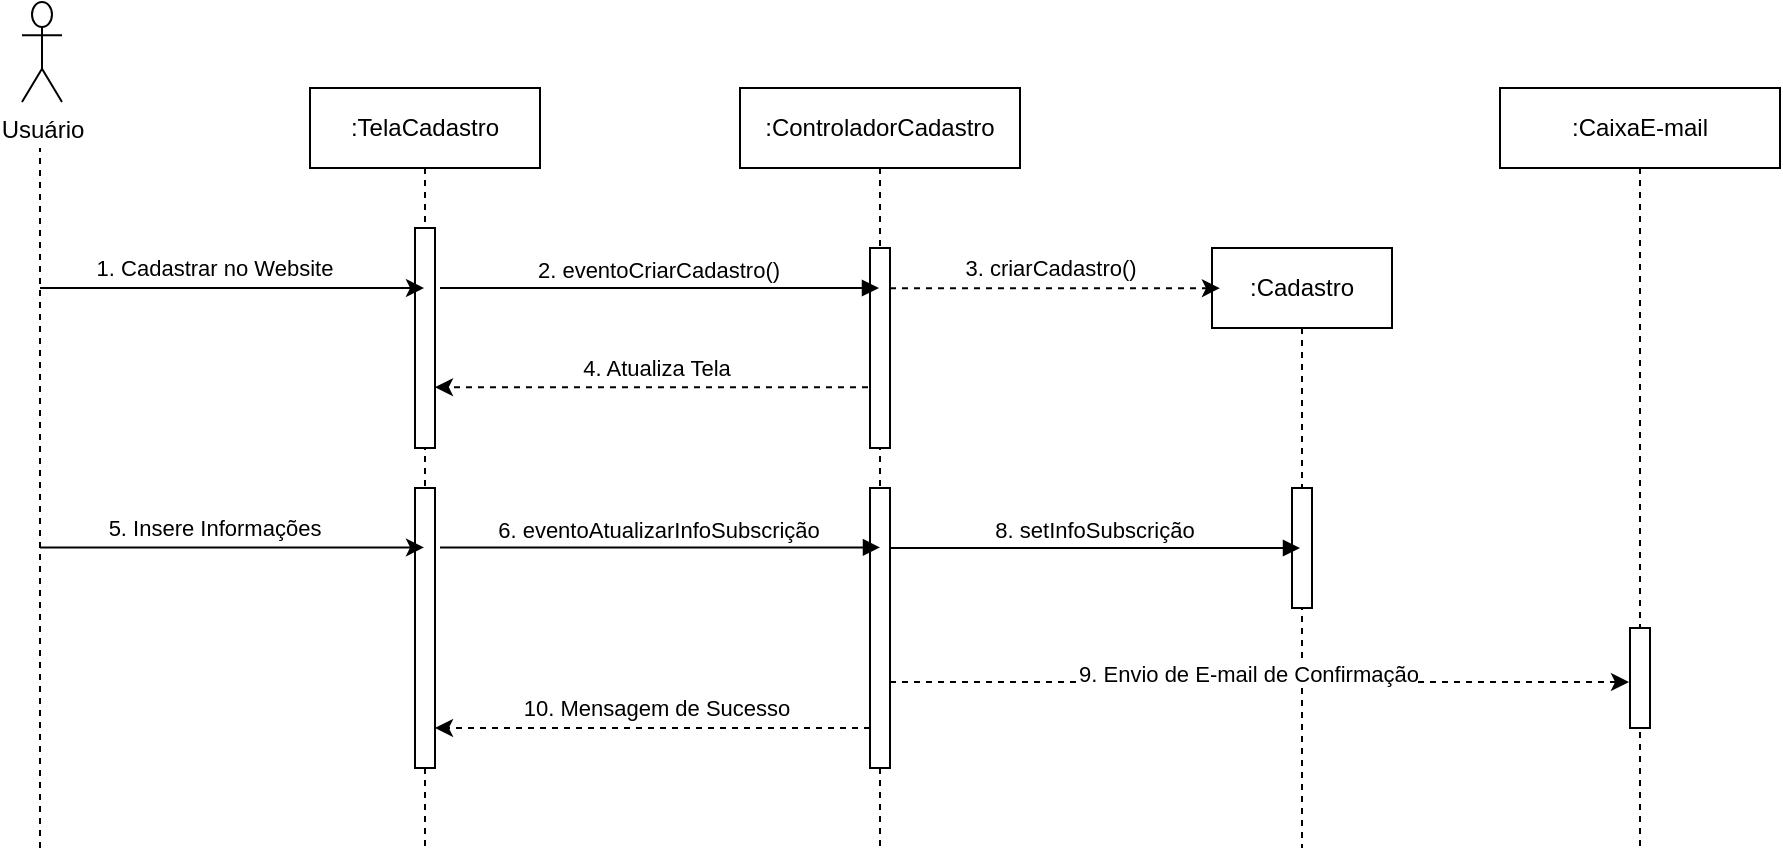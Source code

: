 <mxfile version="24.7.8">
  <diagram name="Page-1" id="2YBvvXClWsGukQMizWep">
    <mxGraphModel dx="1098" dy="828" grid="1" gridSize="10" guides="1" tooltips="1" connect="1" arrows="1" fold="1" page="1" pageScale="1" pageWidth="850" pageHeight="1100" math="0" shadow="0">
      <root>
        <mxCell id="0" />
        <mxCell id="1" parent="0" />
        <mxCell id="AJXcPLlOqhZXeFNF58d5-1" value=":TelaCadastro" style="shape=umlLifeline;perimeter=lifelinePerimeter;whiteSpace=wrap;html=1;container=0;dropTarget=0;collapsible=0;recursiveResize=0;outlineConnect=0;portConstraint=eastwest;newEdgeStyle={&quot;edgeStyle&quot;:&quot;elbowEdgeStyle&quot;,&quot;elbow&quot;:&quot;vertical&quot;,&quot;curved&quot;:0,&quot;rounded&quot;:0};" vertex="1" parent="1">
          <mxGeometry x="235" y="160" width="115" height="380" as="geometry" />
        </mxCell>
        <mxCell id="AJXcPLlOqhZXeFNF58d5-2" value="" style="html=1;points=[];perimeter=orthogonalPerimeter;outlineConnect=0;targetShapes=umlLifeline;portConstraint=eastwest;newEdgeStyle={&quot;edgeStyle&quot;:&quot;elbowEdgeStyle&quot;,&quot;elbow&quot;:&quot;vertical&quot;,&quot;curved&quot;:0,&quot;rounded&quot;:0};" vertex="1" parent="AJXcPLlOqhZXeFNF58d5-1">
          <mxGeometry x="52.5" y="70" width="10" height="110" as="geometry" />
        </mxCell>
        <mxCell id="AJXcPLlOqhZXeFNF58d5-3" value="" style="html=1;points=[];perimeter=orthogonalPerimeter;outlineConnect=0;targetShapes=umlLifeline;portConstraint=eastwest;newEdgeStyle={&quot;edgeStyle&quot;:&quot;elbowEdgeStyle&quot;,&quot;elbow&quot;:&quot;vertical&quot;,&quot;curved&quot;:0,&quot;rounded&quot;:0};" vertex="1" parent="AJXcPLlOqhZXeFNF58d5-1">
          <mxGeometry x="52.5" y="200" width="10" height="140" as="geometry" />
        </mxCell>
        <mxCell id="AJXcPLlOqhZXeFNF58d5-4" value=":ControladorCadastro" style="shape=umlLifeline;perimeter=lifelinePerimeter;whiteSpace=wrap;html=1;container=0;dropTarget=0;collapsible=0;recursiveResize=0;outlineConnect=0;portConstraint=eastwest;newEdgeStyle={&quot;edgeStyle&quot;:&quot;elbowEdgeStyle&quot;,&quot;elbow&quot;:&quot;vertical&quot;,&quot;curved&quot;:0,&quot;rounded&quot;:0};" vertex="1" parent="1">
          <mxGeometry x="450" y="160" width="140" height="380" as="geometry" />
        </mxCell>
        <mxCell id="AJXcPLlOqhZXeFNF58d5-5" value="" style="html=1;points=[];perimeter=orthogonalPerimeter;outlineConnect=0;targetShapes=umlLifeline;portConstraint=eastwest;newEdgeStyle={&quot;edgeStyle&quot;:&quot;elbowEdgeStyle&quot;,&quot;elbow&quot;:&quot;vertical&quot;,&quot;curved&quot;:0,&quot;rounded&quot;:0};" vertex="1" parent="AJXcPLlOqhZXeFNF58d5-4">
          <mxGeometry x="65" y="80" width="10" height="100" as="geometry" />
        </mxCell>
        <mxCell id="AJXcPLlOqhZXeFNF58d5-6" value="" style="html=1;points=[];perimeter=orthogonalPerimeter;outlineConnect=0;targetShapes=umlLifeline;portConstraint=eastwest;newEdgeStyle={&quot;edgeStyle&quot;:&quot;elbowEdgeStyle&quot;,&quot;elbow&quot;:&quot;vertical&quot;,&quot;curved&quot;:0,&quot;rounded&quot;:0};" vertex="1" parent="AJXcPLlOqhZXeFNF58d5-4">
          <mxGeometry x="65" y="200" width="10" height="140" as="geometry" />
        </mxCell>
        <mxCell id="AJXcPLlOqhZXeFNF58d5-7" value="2. eventoCriarCadastro()" style="html=1;verticalAlign=bottom;endArrow=block;edgeStyle=elbowEdgeStyle;elbow=vertical;curved=0;rounded=0;" edge="1" parent="1" target="AJXcPLlOqhZXeFNF58d5-4">
          <mxGeometry x="-0.009" relative="1" as="geometry">
            <mxPoint x="300" y="260" as="sourcePoint" />
            <Array as="points">
              <mxPoint x="400" y="260" />
            </Array>
            <mxPoint x="460" y="260" as="targetPoint" />
            <mxPoint as="offset" />
          </mxGeometry>
        </mxCell>
        <mxCell id="AJXcPLlOqhZXeFNF58d5-8" value="" style="endArrow=none;dashed=1;html=1;rounded=0;" edge="1" parent="1">
          <mxGeometry width="50" height="50" relative="1" as="geometry">
            <mxPoint x="100" y="540" as="sourcePoint" />
            <mxPoint x="100" y="190" as="targetPoint" />
          </mxGeometry>
        </mxCell>
        <mxCell id="AJXcPLlOqhZXeFNF58d5-9" value="Usuário" style="shape=umlActor;verticalLabelPosition=bottom;verticalAlign=top;html=1;outlineConnect=0;" vertex="1" parent="1">
          <mxGeometry x="91" y="117" width="20" height="50" as="geometry" />
        </mxCell>
        <mxCell id="AJXcPLlOqhZXeFNF58d5-10" value="" style="endArrow=classic;html=1;rounded=0;" edge="1" parent="1" target="AJXcPLlOqhZXeFNF58d5-1">
          <mxGeometry width="50" height="50" relative="1" as="geometry">
            <mxPoint x="100" y="260" as="sourcePoint" />
            <mxPoint x="160" y="210" as="targetPoint" />
          </mxGeometry>
        </mxCell>
        <mxCell id="AJXcPLlOqhZXeFNF58d5-11" value="1. Cadastrar no Website" style="edgeLabel;html=1;align=center;verticalAlign=middle;resizable=0;points=[];" vertex="1" connectable="0" parent="AJXcPLlOqhZXeFNF58d5-10">
          <mxGeometry x="-0.093" y="-1" relative="1" as="geometry">
            <mxPoint y="-11" as="offset" />
          </mxGeometry>
        </mxCell>
        <mxCell id="AJXcPLlOqhZXeFNF58d5-12" value=":Cadastro" style="shape=umlLifeline;perimeter=lifelinePerimeter;whiteSpace=wrap;html=1;container=0;dropTarget=0;collapsible=0;recursiveResize=0;outlineConnect=0;portConstraint=eastwest;newEdgeStyle={&quot;edgeStyle&quot;:&quot;elbowEdgeStyle&quot;,&quot;elbow&quot;:&quot;vertical&quot;,&quot;curved&quot;:0,&quot;rounded&quot;:0};" vertex="1" parent="1">
          <mxGeometry x="686" y="240" width="90" height="300" as="geometry" />
        </mxCell>
        <mxCell id="AJXcPLlOqhZXeFNF58d5-13" value="" style="html=1;points=[];perimeter=orthogonalPerimeter;outlineConnect=0;targetShapes=umlLifeline;portConstraint=eastwest;newEdgeStyle={&quot;edgeStyle&quot;:&quot;elbowEdgeStyle&quot;,&quot;elbow&quot;:&quot;vertical&quot;,&quot;curved&quot;:0,&quot;rounded&quot;:0};" vertex="1" parent="AJXcPLlOqhZXeFNF58d5-12">
          <mxGeometry x="40" y="120" width="10" height="60" as="geometry" />
        </mxCell>
        <mxCell id="AJXcPLlOqhZXeFNF58d5-14" value="" style="endArrow=classic;html=1;rounded=0;dashed=1;entryX=0.044;entryY=0.067;entryDx=0;entryDy=0;entryPerimeter=0;" edge="1" parent="1" source="AJXcPLlOqhZXeFNF58d5-5" target="AJXcPLlOqhZXeFNF58d5-12">
          <mxGeometry width="50" height="50" relative="1" as="geometry">
            <mxPoint x="530" y="260" as="sourcePoint" />
            <mxPoint x="680" y="260" as="targetPoint" />
          </mxGeometry>
        </mxCell>
        <mxCell id="AJXcPLlOqhZXeFNF58d5-15" value="3. criarCadastro()" style="edgeLabel;html=1;align=center;verticalAlign=middle;resizable=0;points=[];" vertex="1" connectable="0" parent="AJXcPLlOqhZXeFNF58d5-14">
          <mxGeometry x="-0.025" y="-3" relative="1" as="geometry">
            <mxPoint x="-1" y="-13" as="offset" />
          </mxGeometry>
        </mxCell>
        <mxCell id="AJXcPLlOqhZXeFNF58d5-16" value="" style="endArrow=classic;html=1;rounded=0;dashed=1;" edge="1" parent="1" target="AJXcPLlOqhZXeFNF58d5-2">
          <mxGeometry width="50" height="50" relative="1" as="geometry">
            <mxPoint x="514" y="309.58" as="sourcePoint" />
            <mxPoint x="300" y="310" as="targetPoint" />
          </mxGeometry>
        </mxCell>
        <mxCell id="AJXcPLlOqhZXeFNF58d5-17" value="4. Atualiza Tela" style="edgeLabel;html=1;align=center;verticalAlign=middle;resizable=0;points=[];" vertex="1" connectable="0" parent="AJXcPLlOqhZXeFNF58d5-16">
          <mxGeometry x="-0.025" y="-3" relative="1" as="geometry">
            <mxPoint x="-1" y="-7" as="offset" />
          </mxGeometry>
        </mxCell>
        <mxCell id="AJXcPLlOqhZXeFNF58d5-18" value="" style="endArrow=classic;html=1;rounded=0;" edge="1" parent="1">
          <mxGeometry width="50" height="50" relative="1" as="geometry">
            <mxPoint x="100" y="389.71" as="sourcePoint" />
            <mxPoint x="292" y="389.71" as="targetPoint" />
          </mxGeometry>
        </mxCell>
        <mxCell id="AJXcPLlOqhZXeFNF58d5-19" value="5. Insere Informações" style="edgeLabel;html=1;align=center;verticalAlign=middle;resizable=0;points=[];" vertex="1" connectable="0" parent="AJXcPLlOqhZXeFNF58d5-18">
          <mxGeometry x="-0.093" y="-1" relative="1" as="geometry">
            <mxPoint y="-11" as="offset" />
          </mxGeometry>
        </mxCell>
        <mxCell id="AJXcPLlOqhZXeFNF58d5-20" value="6. eventoAtualizarInfoSubscrição" style="html=1;verticalAlign=bottom;endArrow=block;edgeStyle=elbowEdgeStyle;elbow=vertical;curved=0;rounded=0;" edge="1" parent="1">
          <mxGeometry x="-0.009" relative="1" as="geometry">
            <mxPoint x="300" y="389.71" as="sourcePoint" />
            <Array as="points">
              <mxPoint x="400" y="389.71" />
            </Array>
            <mxPoint x="520" y="389.71" as="targetPoint" />
            <mxPoint as="offset" />
          </mxGeometry>
        </mxCell>
        <mxCell id="AJXcPLlOqhZXeFNF58d5-21" value="8. setInfoSubscrição" style="html=1;verticalAlign=bottom;endArrow=block;edgeStyle=elbowEdgeStyle;elbow=vertical;curved=0;rounded=0;entryX=0.4;entryY=0.5;entryDx=0;entryDy=0;entryPerimeter=0;" edge="1" parent="1" source="AJXcPLlOqhZXeFNF58d5-6" target="AJXcPLlOqhZXeFNF58d5-13">
          <mxGeometry x="-0.009" relative="1" as="geometry">
            <mxPoint x="540" y="390" as="sourcePoint" />
            <Array as="points" />
            <mxPoint x="720" y="390" as="targetPoint" />
            <mxPoint as="offset" />
          </mxGeometry>
        </mxCell>
        <mxCell id="AJXcPLlOqhZXeFNF58d5-25" value="" style="endArrow=classic;html=1;rounded=0;dashed=1;" edge="1" parent="1">
          <mxGeometry width="50" height="50" relative="1" as="geometry">
            <mxPoint x="515" y="480" as="sourcePoint" />
            <mxPoint x="297.5" y="480" as="targetPoint" />
          </mxGeometry>
        </mxCell>
        <mxCell id="AJXcPLlOqhZXeFNF58d5-26" value="10. Mensagem de Sucesso" style="edgeLabel;html=1;align=center;verticalAlign=middle;resizable=0;points=[];" vertex="1" connectable="0" parent="AJXcPLlOqhZXeFNF58d5-25">
          <mxGeometry x="-0.025" y="-3" relative="1" as="geometry">
            <mxPoint x="-1" y="-7" as="offset" />
          </mxGeometry>
        </mxCell>
        <mxCell id="AJXcPLlOqhZXeFNF58d5-30" value="" style="endArrow=classic;html=1;rounded=0;dashed=1;" edge="1" parent="1">
          <mxGeometry width="50" height="50" relative="1" as="geometry">
            <mxPoint x="525" y="457" as="sourcePoint" />
            <mxPoint x="894.5" y="457" as="targetPoint" />
          </mxGeometry>
        </mxCell>
        <mxCell id="AJXcPLlOqhZXeFNF58d5-31" value="9. Envio de E-mail de Confirmação" style="edgeLabel;html=1;align=center;verticalAlign=middle;resizable=0;points=[];" vertex="1" connectable="0" parent="AJXcPLlOqhZXeFNF58d5-30">
          <mxGeometry x="-0.025" y="-3" relative="1" as="geometry">
            <mxPoint x="-1" y="-7" as="offset" />
          </mxGeometry>
        </mxCell>
        <mxCell id="AJXcPLlOqhZXeFNF58d5-33" value=":CaixaE-mail" style="shape=umlLifeline;perimeter=lifelinePerimeter;whiteSpace=wrap;html=1;container=0;dropTarget=0;collapsible=0;recursiveResize=0;outlineConnect=0;portConstraint=eastwest;newEdgeStyle={&quot;edgeStyle&quot;:&quot;elbowEdgeStyle&quot;,&quot;elbow&quot;:&quot;vertical&quot;,&quot;curved&quot;:0,&quot;rounded&quot;:0};" vertex="1" parent="1">
          <mxGeometry x="830" y="160" width="140" height="380" as="geometry" />
        </mxCell>
        <mxCell id="AJXcPLlOqhZXeFNF58d5-35" value="" style="html=1;points=[];perimeter=orthogonalPerimeter;outlineConnect=0;targetShapes=umlLifeline;portConstraint=eastwest;newEdgeStyle={&quot;edgeStyle&quot;:&quot;elbowEdgeStyle&quot;,&quot;elbow&quot;:&quot;vertical&quot;,&quot;curved&quot;:0,&quot;rounded&quot;:0};" vertex="1" parent="AJXcPLlOqhZXeFNF58d5-33">
          <mxGeometry x="65" y="270" width="10" height="50" as="geometry" />
        </mxCell>
      </root>
    </mxGraphModel>
  </diagram>
</mxfile>
